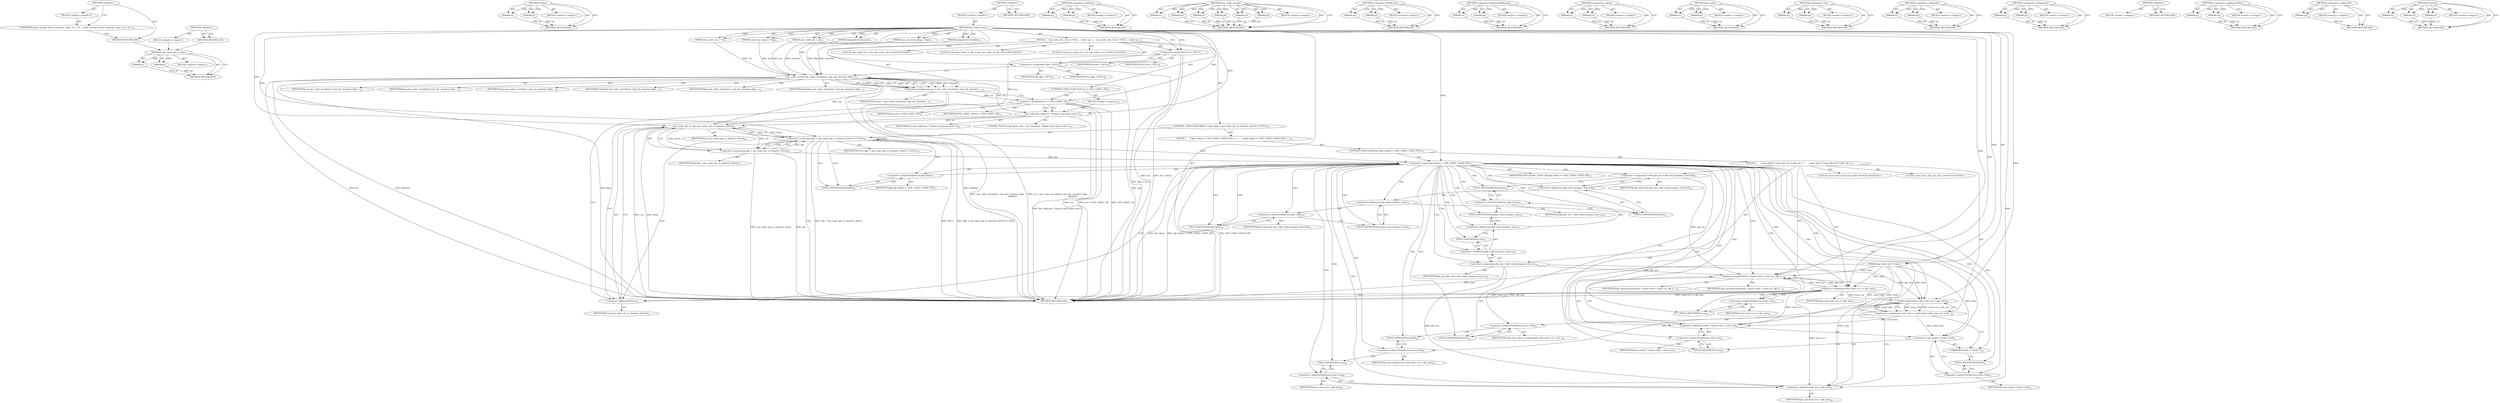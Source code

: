 digraph "&lt;global&gt;" {
vulnerable_173 [label=<(METHOD,vpx_codec_get_cx_data)>];
vulnerable_174 [label=<(PARAM,p1)>];
vulnerable_175 [label=<(PARAM,p2)>];
vulnerable_176 [label=<(BLOCK,&lt;empty&gt;,&lt;empty&gt;)>];
vulnerable_177 [label=<(METHOD_RETURN,ANY)>];
vulnerable_197 [label=<(METHOD,realloc)>];
vulnerable_198 [label=<(PARAM,p1)>];
vulnerable_199 [label=<(PARAM,p2)>];
vulnerable_200 [label=<(BLOCK,&lt;empty&gt;,&lt;empty&gt;)>];
vulnerable_201 [label=<(METHOD_RETURN,ANY)>];
vulnerable_6 [label=<(METHOD,&lt;global&gt;)<SUB>1</SUB>>];
vulnerable_7 [label=<(BLOCK,&lt;empty&gt;,&lt;empty&gt;)<SUB>1</SUB>>];
vulnerable_8 [label=<(METHOD,get_frame_stats)<SUB>1</SUB>>];
vulnerable_9 [label=<(PARAM,vpx_codec_ctx_t *ctx)<SUB>1</SUB>>];
vulnerable_10 [label=<(PARAM,const vpx_image_t *img)<SUB>2</SUB>>];
vulnerable_11 [label=<(PARAM,vpx_codec_pts_t pts)<SUB>3</SUB>>];
vulnerable_12 [label=<(PARAM,unsigned int duration)<SUB>4</SUB>>];
vulnerable_13 [label=<(PARAM,vpx_enc_frame_flags_t flags)<SUB>5</SUB>>];
vulnerable_14 [label=<(PARAM,unsigned int deadline)<SUB>6</SUB>>];
vulnerable_15 [label=<(PARAM,vpx_fixed_buf_t *stats)<SUB>7</SUB>>];
vulnerable_16 [label=<(BLOCK,{
   vpx_codec_iter_t iter = NULL;
   const vpx...,{
   vpx_codec_iter_t iter = NULL;
   const vpx...)<SUB>7</SUB>>];
vulnerable_17 [label="<(LOCAL,vpx_codec_iter_t iter: vpx_codec_iter_t)<SUB>8</SUB>>"];
vulnerable_18 [label=<(&lt;operator&gt;.assignment,iter = NULL)<SUB>8</SUB>>];
vulnerable_19 [label=<(IDENTIFIER,iter,iter = NULL)<SUB>8</SUB>>];
vulnerable_20 [label=<(IDENTIFIER,NULL,iter = NULL)<SUB>8</SUB>>];
vulnerable_21 [label="<(LOCAL,const vpx_codec_cx_pkt_t* pkt: vpx_codec_cx_pkt_t*)<SUB>9</SUB>>"];
vulnerable_22 [label=<(&lt;operator&gt;.assignment,*pkt = NULL)<SUB>9</SUB>>];
vulnerable_23 [label=<(IDENTIFIER,pkt,*pkt = NULL)<SUB>9</SUB>>];
vulnerable_24 [label=<(IDENTIFIER,NULL,*pkt = NULL)<SUB>9</SUB>>];
vulnerable_25 [label="<(LOCAL,const vpx_codec_err_t res: vpx_codec_err_t)<SUB>10</SUB>>"];
vulnerable_26 [label=<(&lt;operator&gt;.assignment,res = vpx_codec_encode(ctx, img, pts, duration,...)<SUB>10</SUB>>];
vulnerable_27 [label=<(IDENTIFIER,res,res = vpx_codec_encode(ctx, img, pts, duration,...)<SUB>10</SUB>>];
vulnerable_28 [label=<(vpx_codec_encode,vpx_codec_encode(ctx, img, pts, duration, flags...)<SUB>10</SUB>>];
vulnerable_29 [label=<(IDENTIFIER,ctx,vpx_codec_encode(ctx, img, pts, duration, flags...)<SUB>10</SUB>>];
vulnerable_30 [label=<(IDENTIFIER,img,vpx_codec_encode(ctx, img, pts, duration, flags...)<SUB>10</SUB>>];
vulnerable_31 [label=<(IDENTIFIER,pts,vpx_codec_encode(ctx, img, pts, duration, flags...)<SUB>10</SUB>>];
vulnerable_32 [label=<(IDENTIFIER,duration,vpx_codec_encode(ctx, img, pts, duration, flags...)<SUB>10</SUB>>];
vulnerable_33 [label=<(IDENTIFIER,flags,vpx_codec_encode(ctx, img, pts, duration, flags...)<SUB>10</SUB>>];
vulnerable_34 [label=<(IDENTIFIER,deadline,vpx_codec_encode(ctx, img, pts, duration, flags...)<SUB>11</SUB>>];
vulnerable_35 [label=<(CONTROL_STRUCTURE,IF,if (res != VPX_CODEC_OK))<SUB>12</SUB>>];
vulnerable_36 [label=<(&lt;operator&gt;.notEquals,res != VPX_CODEC_OK)<SUB>12</SUB>>];
vulnerable_37 [label=<(IDENTIFIER,res,res != VPX_CODEC_OK)<SUB>12</SUB>>];
vulnerable_38 [label=<(IDENTIFIER,VPX_CODEC_OK,res != VPX_CODEC_OK)<SUB>12</SUB>>];
vulnerable_39 [label=<(BLOCK,&lt;empty&gt;,&lt;empty&gt;)<SUB>14</SUB>>];
vulnerable_40 [label=<(die_codec,die_codec(ctx, &quot;Failed to get frame stats.&quot;))<SUB>14</SUB>>];
vulnerable_41 [label=<(IDENTIFIER,ctx,die_codec(ctx, &quot;Failed to get frame stats.&quot;))<SUB>14</SUB>>];
vulnerable_42 [label=<(LITERAL,&quot;Failed to get frame stats.&quot;,die_codec(ctx, &quot;Failed to get frame stats.&quot;))<SUB>14</SUB>>];
vulnerable_43 [label=<(CONTROL_STRUCTURE,WHILE,while ((pkt = vpx_codec_get_cx_data(ctx, &amp;iter)) != NULL))<SUB>16</SUB>>];
vulnerable_44 [label=<(&lt;operator&gt;.notEquals,(pkt = vpx_codec_get_cx_data(ctx, &amp;iter)) != NULL)<SUB>16</SUB>>];
vulnerable_45 [label=<(&lt;operator&gt;.assignment,pkt = vpx_codec_get_cx_data(ctx, &amp;iter))<SUB>16</SUB>>];
vulnerable_46 [label=<(IDENTIFIER,pkt,pkt = vpx_codec_get_cx_data(ctx, &amp;iter))<SUB>16</SUB>>];
vulnerable_47 [label=<(vpx_codec_get_cx_data,vpx_codec_get_cx_data(ctx, &amp;iter))<SUB>16</SUB>>];
vulnerable_48 [label=<(IDENTIFIER,ctx,vpx_codec_get_cx_data(ctx, &amp;iter))<SUB>16</SUB>>];
vulnerable_49 [label=<(&lt;operator&gt;.addressOf,&amp;iter)<SUB>16</SUB>>];
vulnerable_50 [label=<(IDENTIFIER,iter,vpx_codec_get_cx_data(ctx, &amp;iter))<SUB>16</SUB>>];
vulnerable_51 [label=<(IDENTIFIER,NULL,(pkt = vpx_codec_get_cx_data(ctx, &amp;iter)) != NULL)<SUB>16</SUB>>];
vulnerable_52 [label=<(BLOCK,{
     if (pkt-&gt;kind == VPX_CODEC_STATS_PKT) {
...,{
     if (pkt-&gt;kind == VPX_CODEC_STATS_PKT) {
...)<SUB>16</SUB>>];
vulnerable_53 [label=<(CONTROL_STRUCTURE,IF,if (pkt-&gt;kind == VPX_CODEC_STATS_PKT))<SUB>17</SUB>>];
vulnerable_54 [label=<(&lt;operator&gt;.equals,pkt-&gt;kind == VPX_CODEC_STATS_PKT)<SUB>17</SUB>>];
vulnerable_55 [label=<(&lt;operator&gt;.indirectFieldAccess,pkt-&gt;kind)<SUB>17</SUB>>];
vulnerable_56 [label=<(IDENTIFIER,pkt,pkt-&gt;kind == VPX_CODEC_STATS_PKT)<SUB>17</SUB>>];
vulnerable_57 [label=<(FIELD_IDENTIFIER,kind,kind)<SUB>17</SUB>>];
vulnerable_58 [label=<(IDENTIFIER,VPX_CODEC_STATS_PKT,pkt-&gt;kind == VPX_CODEC_STATS_PKT)<SUB>17</SUB>>];
vulnerable_59 [label=<(BLOCK,{
       const uint8_t *const pkt_buf = pkt-&gt;da...,{
       const uint8_t *const pkt_buf = pkt-&gt;da...)<SUB>17</SUB>>];
vulnerable_60 [label="<(LOCAL,const uint8_t* pkt_buf: uint8_t*)<SUB>18</SUB>>"];
vulnerable_61 [label=<(&lt;operator&gt;.assignment,*const pkt_buf = pkt-&gt;data.twopass_stats.buf)<SUB>18</SUB>>];
vulnerable_62 [label=<(IDENTIFIER,pkt_buf,*const pkt_buf = pkt-&gt;data.twopass_stats.buf)<SUB>18</SUB>>];
vulnerable_63 [label=<(&lt;operator&gt;.fieldAccess,pkt-&gt;data.twopass_stats.buf)<SUB>18</SUB>>];
vulnerable_64 [label=<(&lt;operator&gt;.fieldAccess,pkt-&gt;data.twopass_stats)<SUB>18</SUB>>];
vulnerable_65 [label=<(&lt;operator&gt;.indirectFieldAccess,pkt-&gt;data)<SUB>18</SUB>>];
vulnerable_66 [label=<(IDENTIFIER,pkt,*const pkt_buf = pkt-&gt;data.twopass_stats.buf)<SUB>18</SUB>>];
vulnerable_67 [label=<(FIELD_IDENTIFIER,data,data)<SUB>18</SUB>>];
vulnerable_68 [label=<(FIELD_IDENTIFIER,twopass_stats,twopass_stats)<SUB>18</SUB>>];
vulnerable_69 [label=<(FIELD_IDENTIFIER,buf,buf)<SUB>18</SUB>>];
vulnerable_70 [label="<(LOCAL,const size_t pkt_size: size_t)<SUB>19</SUB>>"];
vulnerable_71 [label=<(&lt;operator&gt;.assignment,pkt_size = pkt-&gt;data.twopass_stats.sz)<SUB>19</SUB>>];
vulnerable_72 [label=<(IDENTIFIER,pkt_size,pkt_size = pkt-&gt;data.twopass_stats.sz)<SUB>19</SUB>>];
vulnerable_73 [label=<(&lt;operator&gt;.fieldAccess,pkt-&gt;data.twopass_stats.sz)<SUB>19</SUB>>];
vulnerable_74 [label=<(&lt;operator&gt;.fieldAccess,pkt-&gt;data.twopass_stats)<SUB>19</SUB>>];
vulnerable_75 [label=<(&lt;operator&gt;.indirectFieldAccess,pkt-&gt;data)<SUB>19</SUB>>];
vulnerable_76 [label=<(IDENTIFIER,pkt,pkt_size = pkt-&gt;data.twopass_stats.sz)<SUB>19</SUB>>];
vulnerable_77 [label=<(FIELD_IDENTIFIER,data,data)<SUB>19</SUB>>];
vulnerable_78 [label=<(FIELD_IDENTIFIER,twopass_stats,twopass_stats)<SUB>19</SUB>>];
vulnerable_79 [label=<(FIELD_IDENTIFIER,sz,sz)<SUB>19</SUB>>];
vulnerable_80 [label=<(&lt;operator&gt;.assignment,stats-&gt;buf = realloc(stats-&gt;buf, stats-&gt;sz + pk...)<SUB>20</SUB>>];
vulnerable_81 [label=<(&lt;operator&gt;.indirectFieldAccess,stats-&gt;buf)<SUB>20</SUB>>];
vulnerable_82 [label=<(IDENTIFIER,stats,stats-&gt;buf = realloc(stats-&gt;buf, stats-&gt;sz + pk...)<SUB>20</SUB>>];
vulnerable_83 [label=<(FIELD_IDENTIFIER,buf,buf)<SUB>20</SUB>>];
vulnerable_84 [label=<(realloc,realloc(stats-&gt;buf, stats-&gt;sz + pkt_size))<SUB>20</SUB>>];
vulnerable_85 [label=<(&lt;operator&gt;.indirectFieldAccess,stats-&gt;buf)<SUB>20</SUB>>];
vulnerable_86 [label=<(IDENTIFIER,stats,realloc(stats-&gt;buf, stats-&gt;sz + pkt_size))<SUB>20</SUB>>];
vulnerable_87 [label=<(FIELD_IDENTIFIER,buf,buf)<SUB>20</SUB>>];
vulnerable_88 [label=<(&lt;operator&gt;.addition,stats-&gt;sz + pkt_size)<SUB>20</SUB>>];
vulnerable_89 [label=<(&lt;operator&gt;.indirectFieldAccess,stats-&gt;sz)<SUB>20</SUB>>];
vulnerable_90 [label=<(IDENTIFIER,stats,stats-&gt;sz + pkt_size)<SUB>20</SUB>>];
vulnerable_91 [label=<(FIELD_IDENTIFIER,sz,sz)<SUB>20</SUB>>];
vulnerable_92 [label=<(IDENTIFIER,pkt_size,stats-&gt;sz + pkt_size)<SUB>20</SUB>>];
vulnerable_93 [label=<(memcpy,memcpy((uint8_t *)stats-&gt;buf + stats-&gt;sz, pkt_b...)<SUB>21</SUB>>];
vulnerable_94 [label=<(&lt;operator&gt;.addition,(uint8_t *)stats-&gt;buf + stats-&gt;sz)<SUB>21</SUB>>];
vulnerable_95 [label=<(&lt;operator&gt;.cast,(uint8_t *)stats-&gt;buf)<SUB>21</SUB>>];
vulnerable_96 [label=<(UNKNOWN,uint8_t *,uint8_t *)<SUB>21</SUB>>];
vulnerable_97 [label=<(&lt;operator&gt;.indirectFieldAccess,stats-&gt;buf)<SUB>21</SUB>>];
vulnerable_98 [label=<(IDENTIFIER,stats,(uint8_t *)stats-&gt;buf)<SUB>21</SUB>>];
vulnerable_99 [label=<(FIELD_IDENTIFIER,buf,buf)<SUB>21</SUB>>];
vulnerable_100 [label=<(&lt;operator&gt;.indirectFieldAccess,stats-&gt;sz)<SUB>21</SUB>>];
vulnerable_101 [label=<(IDENTIFIER,stats,(uint8_t *)stats-&gt;buf + stats-&gt;sz)<SUB>21</SUB>>];
vulnerable_102 [label=<(FIELD_IDENTIFIER,sz,sz)<SUB>21</SUB>>];
vulnerable_103 [label=<(IDENTIFIER,pkt_buf,memcpy((uint8_t *)stats-&gt;buf + stats-&gt;sz, pkt_b...)<SUB>21</SUB>>];
vulnerable_104 [label=<(IDENTIFIER,pkt_size,memcpy((uint8_t *)stats-&gt;buf + stats-&gt;sz, pkt_b...)<SUB>21</SUB>>];
vulnerable_105 [label=<(&lt;operator&gt;.assignmentPlus,stats-&gt;sz += pkt_size)<SUB>23</SUB>>];
vulnerable_106 [label=<(&lt;operator&gt;.indirectFieldAccess,stats-&gt;sz)<SUB>23</SUB>>];
vulnerable_107 [label=<(IDENTIFIER,stats,stats-&gt;sz += pkt_size)<SUB>23</SUB>>];
vulnerable_108 [label=<(FIELD_IDENTIFIER,sz,sz)<SUB>23</SUB>>];
vulnerable_109 [label=<(IDENTIFIER,pkt_size,stats-&gt;sz += pkt_size)<SUB>23</SUB>>];
vulnerable_110 [label=<(METHOD_RETURN,void)<SUB>1</SUB>>];
vulnerable_112 [label=<(METHOD_RETURN,ANY)<SUB>1</SUB>>];
vulnerable_202 [label=<(METHOD,&lt;operator&gt;.addition)>];
vulnerable_203 [label=<(PARAM,p1)>];
vulnerable_204 [label=<(PARAM,p2)>];
vulnerable_205 [label=<(BLOCK,&lt;empty&gt;,&lt;empty&gt;)>];
vulnerable_206 [label=<(METHOD_RETURN,ANY)>];
vulnerable_154 [label=<(METHOD,vpx_codec_encode)>];
vulnerable_155 [label=<(PARAM,p1)>];
vulnerable_156 [label=<(PARAM,p2)>];
vulnerable_157 [label=<(PARAM,p3)>];
vulnerable_158 [label=<(PARAM,p4)>];
vulnerable_159 [label=<(PARAM,p5)>];
vulnerable_160 [label=<(PARAM,p6)>];
vulnerable_161 [label=<(BLOCK,&lt;empty&gt;,&lt;empty&gt;)>];
vulnerable_162 [label=<(METHOD_RETURN,ANY)>];
vulnerable_192 [label=<(METHOD,&lt;operator&gt;.fieldAccess)>];
vulnerable_193 [label=<(PARAM,p1)>];
vulnerable_194 [label=<(PARAM,p2)>];
vulnerable_195 [label=<(BLOCK,&lt;empty&gt;,&lt;empty&gt;)>];
vulnerable_196 [label=<(METHOD_RETURN,ANY)>];
vulnerable_187 [label=<(METHOD,&lt;operator&gt;.indirectFieldAccess)>];
vulnerable_188 [label=<(PARAM,p1)>];
vulnerable_189 [label=<(PARAM,p2)>];
vulnerable_190 [label=<(BLOCK,&lt;empty&gt;,&lt;empty&gt;)>];
vulnerable_191 [label=<(METHOD_RETURN,ANY)>];
vulnerable_182 [label=<(METHOD,&lt;operator&gt;.equals)>];
vulnerable_183 [label=<(PARAM,p1)>];
vulnerable_184 [label=<(PARAM,p2)>];
vulnerable_185 [label=<(BLOCK,&lt;empty&gt;,&lt;empty&gt;)>];
vulnerable_186 [label=<(METHOD_RETURN,ANY)>];
vulnerable_168 [label=<(METHOD,die_codec)>];
vulnerable_169 [label=<(PARAM,p1)>];
vulnerable_170 [label=<(PARAM,p2)>];
vulnerable_171 [label=<(BLOCK,&lt;empty&gt;,&lt;empty&gt;)>];
vulnerable_172 [label=<(METHOD_RETURN,ANY)>];
vulnerable_213 [label=<(METHOD,&lt;operator&gt;.cast)>];
vulnerable_214 [label=<(PARAM,p1)>];
vulnerable_215 [label=<(PARAM,p2)>];
vulnerable_216 [label=<(BLOCK,&lt;empty&gt;,&lt;empty&gt;)>];
vulnerable_217 [label=<(METHOD_RETURN,ANY)>];
vulnerable_163 [label=<(METHOD,&lt;operator&gt;.notEquals)>];
vulnerable_164 [label=<(PARAM,p1)>];
vulnerable_165 [label=<(PARAM,p2)>];
vulnerable_166 [label=<(BLOCK,&lt;empty&gt;,&lt;empty&gt;)>];
vulnerable_167 [label=<(METHOD_RETURN,ANY)>];
vulnerable_149 [label=<(METHOD,&lt;operator&gt;.assignment)>];
vulnerable_150 [label=<(PARAM,p1)>];
vulnerable_151 [label=<(PARAM,p2)>];
vulnerable_152 [label=<(BLOCK,&lt;empty&gt;,&lt;empty&gt;)>];
vulnerable_153 [label=<(METHOD_RETURN,ANY)>];
vulnerable_143 [label=<(METHOD,&lt;global&gt;)<SUB>1</SUB>>];
vulnerable_144 [label=<(BLOCK,&lt;empty&gt;,&lt;empty&gt;)>];
vulnerable_145 [label=<(METHOD_RETURN,ANY)>];
vulnerable_218 [label=<(METHOD,&lt;operator&gt;.assignmentPlus)>];
vulnerable_219 [label=<(PARAM,p1)>];
vulnerable_220 [label=<(PARAM,p2)>];
vulnerable_221 [label=<(BLOCK,&lt;empty&gt;,&lt;empty&gt;)>];
vulnerable_222 [label=<(METHOD_RETURN,ANY)>];
vulnerable_178 [label=<(METHOD,&lt;operator&gt;.addressOf)>];
vulnerable_179 [label=<(PARAM,p1)>];
vulnerable_180 [label=<(BLOCK,&lt;empty&gt;,&lt;empty&gt;)>];
vulnerable_181 [label=<(METHOD_RETURN,ANY)>];
vulnerable_207 [label=<(METHOD,memcpy)>];
vulnerable_208 [label=<(PARAM,p1)>];
vulnerable_209 [label=<(PARAM,p2)>];
vulnerable_210 [label=<(PARAM,p3)>];
vulnerable_211 [label=<(BLOCK,&lt;empty&gt;,&lt;empty&gt;)>];
vulnerable_212 [label=<(METHOD_RETURN,ANY)>];
fixed_6 [label=<(METHOD,&lt;global&gt;)<SUB>1</SUB>>];
fixed_7 [label=<(BLOCK,&lt;empty&gt;,&lt;empty&gt;)<SUB>1</SUB>>];
fixed_8 [label=<(UNKNOWN,static void get_frame_stats(vpx_codec_ctx_t *ct...,static void get_frame_stats(vpx_codec_ctx_t *ct...)<SUB>1</SUB>>];
fixed_9 [label=<(METHOD_RETURN,ANY)<SUB>1</SUB>>];
fixed_14 [label=<(METHOD,&lt;global&gt;)<SUB>1</SUB>>];
fixed_15 [label=<(BLOCK,&lt;empty&gt;,&lt;empty&gt;)>];
fixed_16 [label=<(METHOD_RETURN,ANY)>];
vulnerable_173 -> vulnerable_174  [key=0, label="AST: "];
vulnerable_173 -> vulnerable_174  [key=1, label="DDG: "];
vulnerable_173 -> vulnerable_176  [key=0, label="AST: "];
vulnerable_173 -> vulnerable_175  [key=0, label="AST: "];
vulnerable_173 -> vulnerable_175  [key=1, label="DDG: "];
vulnerable_173 -> vulnerable_177  [key=0, label="AST: "];
vulnerable_173 -> vulnerable_177  [key=1, label="CFG: "];
vulnerable_174 -> vulnerable_177  [key=0, label="DDG: p1"];
vulnerable_175 -> vulnerable_177  [key=0, label="DDG: p2"];
vulnerable_197 -> vulnerable_198  [key=0, label="AST: "];
vulnerable_197 -> vulnerable_198  [key=1, label="DDG: "];
vulnerable_197 -> vulnerable_200  [key=0, label="AST: "];
vulnerable_197 -> vulnerable_199  [key=0, label="AST: "];
vulnerable_197 -> vulnerable_199  [key=1, label="DDG: "];
vulnerable_197 -> vulnerable_201  [key=0, label="AST: "];
vulnerable_197 -> vulnerable_201  [key=1, label="CFG: "];
vulnerable_198 -> vulnerable_201  [key=0, label="DDG: p1"];
vulnerable_199 -> vulnerable_201  [key=0, label="DDG: p2"];
vulnerable_6 -> vulnerable_7  [key=0, label="AST: "];
vulnerable_6 -> vulnerable_112  [key=0, label="AST: "];
vulnerable_6 -> vulnerable_112  [key=1, label="CFG: "];
vulnerable_7 -> vulnerable_8  [key=0, label="AST: "];
vulnerable_8 -> vulnerable_9  [key=0, label="AST: "];
vulnerable_8 -> vulnerable_9  [key=1, label="DDG: "];
vulnerable_8 -> vulnerable_10  [key=0, label="AST: "];
vulnerable_8 -> vulnerable_10  [key=1, label="DDG: "];
vulnerable_8 -> vulnerable_11  [key=0, label="AST: "];
vulnerable_8 -> vulnerable_11  [key=1, label="DDG: "];
vulnerable_8 -> vulnerable_12  [key=0, label="AST: "];
vulnerable_8 -> vulnerable_12  [key=1, label="DDG: "];
vulnerable_8 -> vulnerable_13  [key=0, label="AST: "];
vulnerable_8 -> vulnerable_13  [key=1, label="DDG: "];
vulnerable_8 -> vulnerable_14  [key=0, label="AST: "];
vulnerable_8 -> vulnerable_14  [key=1, label="DDG: "];
vulnerable_8 -> vulnerable_15  [key=0, label="AST: "];
vulnerable_8 -> vulnerable_15  [key=1, label="DDG: "];
vulnerable_8 -> vulnerable_16  [key=0, label="AST: "];
vulnerable_8 -> vulnerable_110  [key=0, label="AST: "];
vulnerable_8 -> vulnerable_18  [key=0, label="CFG: "];
vulnerable_8 -> vulnerable_18  [key=1, label="DDG: "];
vulnerable_8 -> vulnerable_22  [key=0, label="DDG: "];
vulnerable_8 -> vulnerable_28  [key=0, label="DDG: "];
vulnerable_8 -> vulnerable_36  [key=0, label="DDG: "];
vulnerable_8 -> vulnerable_44  [key=0, label="DDG: "];
vulnerable_8 -> vulnerable_40  [key=0, label="DDG: "];
vulnerable_8 -> vulnerable_47  [key=0, label="DDG: "];
vulnerable_8 -> vulnerable_54  [key=0, label="DDG: "];
vulnerable_8 -> vulnerable_105  [key=0, label="DDG: "];
vulnerable_8 -> vulnerable_93  [key=0, label="DDG: "];
vulnerable_8 -> vulnerable_84  [key=0, label="DDG: "];
vulnerable_8 -> vulnerable_88  [key=0, label="DDG: "];
vulnerable_9 -> vulnerable_28  [key=0, label="DDG: ctx"];
vulnerable_10 -> vulnerable_28  [key=0, label="DDG: img"];
vulnerable_11 -> vulnerable_28  [key=0, label="DDG: pts"];
vulnerable_12 -> vulnerable_28  [key=0, label="DDG: duration"];
vulnerable_13 -> vulnerable_28  [key=0, label="DDG: flags"];
vulnerable_14 -> vulnerable_28  [key=0, label="DDG: deadline"];
vulnerable_15 -> vulnerable_110  [key=0, label="DDG: stats"];
vulnerable_15 -> vulnerable_93  [key=0, label="DDG: stats"];
vulnerable_15 -> vulnerable_105  [key=0, label="DDG: stats"];
vulnerable_15 -> vulnerable_84  [key=0, label="DDG: stats"];
vulnerable_15 -> vulnerable_94  [key=0, label="DDG: stats"];
vulnerable_15 -> vulnerable_88  [key=0, label="DDG: stats"];
vulnerable_15 -> vulnerable_95  [key=0, label="DDG: stats"];
vulnerable_16 -> vulnerable_17  [key=0, label="AST: "];
vulnerable_16 -> vulnerable_18  [key=0, label="AST: "];
vulnerable_16 -> vulnerable_21  [key=0, label="AST: "];
vulnerable_16 -> vulnerable_22  [key=0, label="AST: "];
vulnerable_16 -> vulnerable_25  [key=0, label="AST: "];
vulnerable_16 -> vulnerable_26  [key=0, label="AST: "];
vulnerable_16 -> vulnerable_35  [key=0, label="AST: "];
vulnerable_16 -> vulnerable_43  [key=0, label="AST: "];
vulnerable_18 -> vulnerable_19  [key=0, label="AST: "];
vulnerable_18 -> vulnerable_20  [key=0, label="AST: "];
vulnerable_18 -> vulnerable_22  [key=0, label="CFG: "];
vulnerable_18 -> vulnerable_110  [key=0, label="DDG: iter"];
vulnerable_18 -> vulnerable_110  [key=1, label="DDG: iter = NULL"];
vulnerable_18 -> vulnerable_47  [key=0, label="DDG: iter"];
vulnerable_22 -> vulnerable_23  [key=0, label="AST: "];
vulnerable_22 -> vulnerable_24  [key=0, label="AST: "];
vulnerable_22 -> vulnerable_28  [key=0, label="CFG: "];
vulnerable_22 -> vulnerable_110  [key=0, label="DDG: *pkt = NULL"];
vulnerable_26 -> vulnerable_27  [key=0, label="AST: "];
vulnerable_26 -> vulnerable_28  [key=0, label="AST: "];
vulnerable_26 -> vulnerable_36  [key=0, label="CFG: "];
vulnerable_26 -> vulnerable_36  [key=1, label="DDG: res"];
vulnerable_26 -> vulnerable_110  [key=0, label="DDG: vpx_codec_encode(ctx, img, pts, duration, flags,
                                               deadline)"];
vulnerable_26 -> vulnerable_110  [key=1, label="DDG: res = vpx_codec_encode(ctx, img, pts, duration, flags,
                                               deadline)"];
vulnerable_28 -> vulnerable_29  [key=0, label="AST: "];
vulnerable_28 -> vulnerable_30  [key=0, label="AST: "];
vulnerable_28 -> vulnerable_31  [key=0, label="AST: "];
vulnerable_28 -> vulnerable_32  [key=0, label="AST: "];
vulnerable_28 -> vulnerable_33  [key=0, label="AST: "];
vulnerable_28 -> vulnerable_34  [key=0, label="AST: "];
vulnerable_28 -> vulnerable_26  [key=0, label="CFG: "];
vulnerable_28 -> vulnerable_26  [key=1, label="DDG: flags"];
vulnerable_28 -> vulnerable_26  [key=2, label="DDG: duration"];
vulnerable_28 -> vulnerable_26  [key=3, label="DDG: deadline"];
vulnerable_28 -> vulnerable_26  [key=4, label="DDG: pts"];
vulnerable_28 -> vulnerable_26  [key=5, label="DDG: ctx"];
vulnerable_28 -> vulnerable_26  [key=6, label="DDG: img"];
vulnerable_28 -> vulnerable_110  [key=0, label="DDG: img"];
vulnerable_28 -> vulnerable_110  [key=1, label="DDG: pts"];
vulnerable_28 -> vulnerable_110  [key=2, label="DDG: duration"];
vulnerable_28 -> vulnerable_110  [key=3, label="DDG: flags"];
vulnerable_28 -> vulnerable_110  [key=4, label="DDG: deadline"];
vulnerable_28 -> vulnerable_40  [key=0, label="DDG: ctx"];
vulnerable_28 -> vulnerable_47  [key=0, label="DDG: ctx"];
vulnerable_35 -> vulnerable_36  [key=0, label="AST: "];
vulnerable_35 -> vulnerable_39  [key=0, label="AST: "];
vulnerable_36 -> vulnerable_37  [key=0, label="AST: "];
vulnerable_36 -> vulnerable_38  [key=0, label="AST: "];
vulnerable_36 -> vulnerable_40  [key=0, label="CFG: "];
vulnerable_36 -> vulnerable_40  [key=1, label="CDG: "];
vulnerable_36 -> vulnerable_49  [key=0, label="CFG: "];
vulnerable_36 -> vulnerable_110  [key=0, label="DDG: res"];
vulnerable_36 -> vulnerable_110  [key=1, label="DDG: res != VPX_CODEC_OK"];
vulnerable_36 -> vulnerable_110  [key=2, label="DDG: VPX_CODEC_OK"];
vulnerable_39 -> vulnerable_40  [key=0, label="AST: "];
vulnerable_40 -> vulnerable_41  [key=0, label="AST: "];
vulnerable_40 -> vulnerable_42  [key=0, label="AST: "];
vulnerable_40 -> vulnerable_49  [key=0, label="CFG: "];
vulnerable_40 -> vulnerable_110  [key=0, label="DDG: die_codec(ctx, &quot;Failed to get frame stats.&quot;)"];
vulnerable_40 -> vulnerable_47  [key=0, label="DDG: ctx"];
vulnerable_43 -> vulnerable_44  [key=0, label="AST: "];
vulnerable_43 -> vulnerable_52  [key=0, label="AST: "];
vulnerable_44 -> vulnerable_45  [key=0, label="AST: "];
vulnerable_44 -> vulnerable_45  [key=1, label="CDG: "];
vulnerable_44 -> vulnerable_51  [key=0, label="AST: "];
vulnerable_44 -> vulnerable_110  [key=0, label="CFG: "];
vulnerable_44 -> vulnerable_110  [key=1, label="DDG: pkt = vpx_codec_get_cx_data(ctx, &amp;iter)"];
vulnerable_44 -> vulnerable_110  [key=2, label="DDG: NULL"];
vulnerable_44 -> vulnerable_110  [key=3, label="DDG: (pkt = vpx_codec_get_cx_data(ctx, &amp;iter)) != NULL"];
vulnerable_44 -> vulnerable_57  [key=0, label="CFG: "];
vulnerable_44 -> vulnerable_57  [key=1, label="CDG: "];
vulnerable_44 -> vulnerable_47  [key=0, label="CDG: "];
vulnerable_44 -> vulnerable_49  [key=0, label="CDG: "];
vulnerable_44 -> vulnerable_44  [key=0, label="CDG: "];
vulnerable_44 -> vulnerable_54  [key=0, label="CDG: "];
vulnerable_44 -> vulnerable_55  [key=0, label="CDG: "];
vulnerable_45 -> vulnerable_46  [key=0, label="AST: "];
vulnerable_45 -> vulnerable_47  [key=0, label="AST: "];
vulnerable_45 -> vulnerable_44  [key=0, label="CFG: "];
vulnerable_45 -> vulnerable_44  [key=1, label="DDG: pkt"];
vulnerable_45 -> vulnerable_110  [key=0, label="DDG: pkt"];
vulnerable_45 -> vulnerable_110  [key=1, label="DDG: vpx_codec_get_cx_data(ctx, &amp;iter)"];
vulnerable_45 -> vulnerable_54  [key=0, label="DDG: pkt"];
vulnerable_47 -> vulnerable_48  [key=0, label="AST: "];
vulnerable_47 -> vulnerable_49  [key=0, label="AST: "];
vulnerable_47 -> vulnerable_45  [key=0, label="CFG: "];
vulnerable_47 -> vulnerable_45  [key=1, label="DDG: ctx"];
vulnerable_47 -> vulnerable_45  [key=2, label="DDG: &amp;iter"];
vulnerable_47 -> vulnerable_110  [key=0, label="DDG: ctx"];
vulnerable_47 -> vulnerable_110  [key=1, label="DDG: &amp;iter"];
vulnerable_47 -> vulnerable_44  [key=0, label="DDG: ctx"];
vulnerable_47 -> vulnerable_44  [key=1, label="DDG: &amp;iter"];
vulnerable_49 -> vulnerable_50  [key=0, label="AST: "];
vulnerable_49 -> vulnerable_47  [key=0, label="CFG: "];
vulnerable_52 -> vulnerable_53  [key=0, label="AST: "];
vulnerable_53 -> vulnerable_54  [key=0, label="AST: "];
vulnerable_53 -> vulnerable_59  [key=0, label="AST: "];
vulnerable_54 -> vulnerable_55  [key=0, label="AST: "];
vulnerable_54 -> vulnerable_58  [key=0, label="AST: "];
vulnerable_54 -> vulnerable_49  [key=0, label="CFG: "];
vulnerable_54 -> vulnerable_67  [key=0, label="CFG: "];
vulnerable_54 -> vulnerable_67  [key=1, label="CDG: "];
vulnerable_54 -> vulnerable_110  [key=0, label="DDG: pkt-&gt;kind"];
vulnerable_54 -> vulnerable_110  [key=1, label="DDG: pkt-&gt;kind == VPX_CODEC_STATS_PKT"];
vulnerable_54 -> vulnerable_110  [key=2, label="DDG: VPX_CODEC_STATS_PKT"];
vulnerable_54 -> vulnerable_94  [key=0, label="CDG: "];
vulnerable_54 -> vulnerable_68  [key=0, label="CDG: "];
vulnerable_54 -> vulnerable_73  [key=0, label="CDG: "];
vulnerable_54 -> vulnerable_96  [key=0, label="CDG: "];
vulnerable_54 -> vulnerable_77  [key=0, label="CDG: "];
vulnerable_54 -> vulnerable_64  [key=0, label="CDG: "];
vulnerable_54 -> vulnerable_89  [key=0, label="CDG: "];
vulnerable_54 -> vulnerable_75  [key=0, label="CDG: "];
vulnerable_54 -> vulnerable_99  [key=0, label="CDG: "];
vulnerable_54 -> vulnerable_81  [key=0, label="CDG: "];
vulnerable_54 -> vulnerable_84  [key=0, label="CDG: "];
vulnerable_54 -> vulnerable_102  [key=0, label="CDG: "];
vulnerable_54 -> vulnerable_85  [key=0, label="CDG: "];
vulnerable_54 -> vulnerable_69  [key=0, label="CDG: "];
vulnerable_54 -> vulnerable_74  [key=0, label="CDG: "];
vulnerable_54 -> vulnerable_95  [key=0, label="CDG: "];
vulnerable_54 -> vulnerable_106  [key=0, label="CDG: "];
vulnerable_54 -> vulnerable_65  [key=0, label="CDG: "];
vulnerable_54 -> vulnerable_87  [key=0, label="CDG: "];
vulnerable_54 -> vulnerable_97  [key=0, label="CDG: "];
vulnerable_54 -> vulnerable_91  [key=0, label="CDG: "];
vulnerable_54 -> vulnerable_93  [key=0, label="CDG: "];
vulnerable_54 -> vulnerable_79  [key=0, label="CDG: "];
vulnerable_54 -> vulnerable_80  [key=0, label="CDG: "];
vulnerable_54 -> vulnerable_61  [key=0, label="CDG: "];
vulnerable_54 -> vulnerable_83  [key=0, label="CDG: "];
vulnerable_54 -> vulnerable_71  [key=0, label="CDG: "];
vulnerable_54 -> vulnerable_105  [key=0, label="CDG: "];
vulnerable_54 -> vulnerable_100  [key=0, label="CDG: "];
vulnerable_54 -> vulnerable_88  [key=0, label="CDG: "];
vulnerable_54 -> vulnerable_63  [key=0, label="CDG: "];
vulnerable_54 -> vulnerable_108  [key=0, label="CDG: "];
vulnerable_54 -> vulnerable_78  [key=0, label="CDG: "];
vulnerable_55 -> vulnerable_56  [key=0, label="AST: "];
vulnerable_55 -> vulnerable_57  [key=0, label="AST: "];
vulnerable_55 -> vulnerable_54  [key=0, label="CFG: "];
vulnerable_57 -> vulnerable_55  [key=0, label="CFG: "];
vulnerable_59 -> vulnerable_60  [key=0, label="AST: "];
vulnerable_59 -> vulnerable_61  [key=0, label="AST: "];
vulnerable_59 -> vulnerable_70  [key=0, label="AST: "];
vulnerable_59 -> vulnerable_71  [key=0, label="AST: "];
vulnerable_59 -> vulnerable_80  [key=0, label="AST: "];
vulnerable_59 -> vulnerable_93  [key=0, label="AST: "];
vulnerable_59 -> vulnerable_105  [key=0, label="AST: "];
vulnerable_61 -> vulnerable_62  [key=0, label="AST: "];
vulnerable_61 -> vulnerable_63  [key=0, label="AST: "];
vulnerable_61 -> vulnerable_77  [key=0, label="CFG: "];
vulnerable_61 -> vulnerable_93  [key=0, label="DDG: pkt_buf"];
vulnerable_63 -> vulnerable_64  [key=0, label="AST: "];
vulnerable_63 -> vulnerable_69  [key=0, label="AST: "];
vulnerable_63 -> vulnerable_61  [key=0, label="CFG: "];
vulnerable_64 -> vulnerable_65  [key=0, label="AST: "];
vulnerable_64 -> vulnerable_68  [key=0, label="AST: "];
vulnerable_64 -> vulnerable_69  [key=0, label="CFG: "];
vulnerable_65 -> vulnerable_66  [key=0, label="AST: "];
vulnerable_65 -> vulnerable_67  [key=0, label="AST: "];
vulnerable_65 -> vulnerable_68  [key=0, label="CFG: "];
vulnerable_67 -> vulnerable_65  [key=0, label="CFG: "];
vulnerable_68 -> vulnerable_64  [key=0, label="CFG: "];
vulnerable_69 -> vulnerable_63  [key=0, label="CFG: "];
vulnerable_71 -> vulnerable_72  [key=0, label="AST: "];
vulnerable_71 -> vulnerable_73  [key=0, label="AST: "];
vulnerable_71 -> vulnerable_83  [key=0, label="CFG: "];
vulnerable_71 -> vulnerable_93  [key=0, label="DDG: pkt_size"];
vulnerable_71 -> vulnerable_84  [key=0, label="DDG: pkt_size"];
vulnerable_71 -> vulnerable_88  [key=0, label="DDG: pkt_size"];
vulnerable_73 -> vulnerable_74  [key=0, label="AST: "];
vulnerable_73 -> vulnerable_79  [key=0, label="AST: "];
vulnerable_73 -> vulnerable_71  [key=0, label="CFG: "];
vulnerable_74 -> vulnerable_75  [key=0, label="AST: "];
vulnerable_74 -> vulnerable_78  [key=0, label="AST: "];
vulnerable_74 -> vulnerable_79  [key=0, label="CFG: "];
vulnerable_75 -> vulnerable_76  [key=0, label="AST: "];
vulnerable_75 -> vulnerable_77  [key=0, label="AST: "];
vulnerable_75 -> vulnerable_78  [key=0, label="CFG: "];
vulnerable_77 -> vulnerable_75  [key=0, label="CFG: "];
vulnerable_78 -> vulnerable_74  [key=0, label="CFG: "];
vulnerable_79 -> vulnerable_73  [key=0, label="CFG: "];
vulnerable_80 -> vulnerable_81  [key=0, label="AST: "];
vulnerable_80 -> vulnerable_84  [key=0, label="AST: "];
vulnerable_80 -> vulnerable_84  [key=1, label="DDG: stats-&gt;buf"];
vulnerable_80 -> vulnerable_96  [key=0, label="CFG: "];
vulnerable_80 -> vulnerable_93  [key=0, label="DDG: stats-&gt;buf"];
vulnerable_80 -> vulnerable_94  [key=0, label="DDG: stats-&gt;buf"];
vulnerable_80 -> vulnerable_95  [key=0, label="DDG: stats-&gt;buf"];
vulnerable_81 -> vulnerable_82  [key=0, label="AST: "];
vulnerable_81 -> vulnerable_83  [key=0, label="AST: "];
vulnerable_81 -> vulnerable_87  [key=0, label="CFG: "];
vulnerable_83 -> vulnerable_81  [key=0, label="CFG: "];
vulnerable_84 -> vulnerable_85  [key=0, label="AST: "];
vulnerable_84 -> vulnerable_88  [key=0, label="AST: "];
vulnerable_84 -> vulnerable_80  [key=0, label="CFG: "];
vulnerable_84 -> vulnerable_80  [key=1, label="DDG: stats-&gt;buf"];
vulnerable_84 -> vulnerable_80  [key=2, label="DDG: stats-&gt;sz + pkt_size"];
vulnerable_85 -> vulnerable_86  [key=0, label="AST: "];
vulnerable_85 -> vulnerable_87  [key=0, label="AST: "];
vulnerable_85 -> vulnerable_91  [key=0, label="CFG: "];
vulnerable_87 -> vulnerable_85  [key=0, label="CFG: "];
vulnerable_88 -> vulnerable_89  [key=0, label="AST: "];
vulnerable_88 -> vulnerable_92  [key=0, label="AST: "];
vulnerable_88 -> vulnerable_84  [key=0, label="CFG: "];
vulnerable_89 -> vulnerable_90  [key=0, label="AST: "];
vulnerable_89 -> vulnerable_91  [key=0, label="AST: "];
vulnerable_89 -> vulnerable_88  [key=0, label="CFG: "];
vulnerable_91 -> vulnerable_89  [key=0, label="CFG: "];
vulnerable_93 -> vulnerable_94  [key=0, label="AST: "];
vulnerable_93 -> vulnerable_103  [key=0, label="AST: "];
vulnerable_93 -> vulnerable_104  [key=0, label="AST: "];
vulnerable_93 -> vulnerable_108  [key=0, label="CFG: "];
vulnerable_93 -> vulnerable_105  [key=0, label="DDG: pkt_size"];
vulnerable_94 -> vulnerable_95  [key=0, label="AST: "];
vulnerable_94 -> vulnerable_100  [key=0, label="AST: "];
vulnerable_94 -> vulnerable_93  [key=0, label="CFG: "];
vulnerable_95 -> vulnerable_96  [key=0, label="AST: "];
vulnerable_95 -> vulnerable_97  [key=0, label="AST: "];
vulnerable_95 -> vulnerable_102  [key=0, label="CFG: "];
vulnerable_96 -> vulnerable_99  [key=0, label="CFG: "];
vulnerable_97 -> vulnerable_98  [key=0, label="AST: "];
vulnerable_97 -> vulnerable_99  [key=0, label="AST: "];
vulnerable_97 -> vulnerable_95  [key=0, label="CFG: "];
vulnerable_99 -> vulnerable_97  [key=0, label="CFG: "];
vulnerable_100 -> vulnerable_101  [key=0, label="AST: "];
vulnerable_100 -> vulnerable_102  [key=0, label="AST: "];
vulnerable_100 -> vulnerable_94  [key=0, label="CFG: "];
vulnerable_102 -> vulnerable_100  [key=0, label="CFG: "];
vulnerable_105 -> vulnerable_106  [key=0, label="AST: "];
vulnerable_105 -> vulnerable_109  [key=0, label="AST: "];
vulnerable_105 -> vulnerable_49  [key=0, label="CFG: "];
vulnerable_105 -> vulnerable_110  [key=0, label="DDG: stats-&gt;sz"];
vulnerable_105 -> vulnerable_110  [key=1, label="DDG: pkt_size"];
vulnerable_105 -> vulnerable_110  [key=2, label="DDG: stats-&gt;sz += pkt_size"];
vulnerable_105 -> vulnerable_93  [key=0, label="DDG: stats-&gt;sz"];
vulnerable_105 -> vulnerable_84  [key=0, label="DDG: stats-&gt;sz"];
vulnerable_105 -> vulnerable_94  [key=0, label="DDG: stats-&gt;sz"];
vulnerable_105 -> vulnerable_88  [key=0, label="DDG: stats-&gt;sz"];
vulnerable_106 -> vulnerable_107  [key=0, label="AST: "];
vulnerable_106 -> vulnerable_108  [key=0, label="AST: "];
vulnerable_106 -> vulnerable_105  [key=0, label="CFG: "];
vulnerable_108 -> vulnerable_106  [key=0, label="CFG: "];
vulnerable_202 -> vulnerable_203  [key=0, label="AST: "];
vulnerable_202 -> vulnerable_203  [key=1, label="DDG: "];
vulnerable_202 -> vulnerable_205  [key=0, label="AST: "];
vulnerable_202 -> vulnerable_204  [key=0, label="AST: "];
vulnerable_202 -> vulnerable_204  [key=1, label="DDG: "];
vulnerable_202 -> vulnerable_206  [key=0, label="AST: "];
vulnerable_202 -> vulnerable_206  [key=1, label="CFG: "];
vulnerable_203 -> vulnerable_206  [key=0, label="DDG: p1"];
vulnerable_204 -> vulnerable_206  [key=0, label="DDG: p2"];
vulnerable_154 -> vulnerable_155  [key=0, label="AST: "];
vulnerable_154 -> vulnerable_155  [key=1, label="DDG: "];
vulnerable_154 -> vulnerable_161  [key=0, label="AST: "];
vulnerable_154 -> vulnerable_156  [key=0, label="AST: "];
vulnerable_154 -> vulnerable_156  [key=1, label="DDG: "];
vulnerable_154 -> vulnerable_162  [key=0, label="AST: "];
vulnerable_154 -> vulnerable_162  [key=1, label="CFG: "];
vulnerable_154 -> vulnerable_157  [key=0, label="AST: "];
vulnerable_154 -> vulnerable_157  [key=1, label="DDG: "];
vulnerable_154 -> vulnerable_158  [key=0, label="AST: "];
vulnerable_154 -> vulnerable_158  [key=1, label="DDG: "];
vulnerable_154 -> vulnerable_159  [key=0, label="AST: "];
vulnerable_154 -> vulnerable_159  [key=1, label="DDG: "];
vulnerable_154 -> vulnerable_160  [key=0, label="AST: "];
vulnerable_154 -> vulnerable_160  [key=1, label="DDG: "];
vulnerable_155 -> vulnerable_162  [key=0, label="DDG: p1"];
vulnerable_156 -> vulnerable_162  [key=0, label="DDG: p2"];
vulnerable_157 -> vulnerable_162  [key=0, label="DDG: p3"];
vulnerable_158 -> vulnerable_162  [key=0, label="DDG: p4"];
vulnerable_159 -> vulnerable_162  [key=0, label="DDG: p5"];
vulnerable_160 -> vulnerable_162  [key=0, label="DDG: p6"];
vulnerable_192 -> vulnerable_193  [key=0, label="AST: "];
vulnerable_192 -> vulnerable_193  [key=1, label="DDG: "];
vulnerable_192 -> vulnerable_195  [key=0, label="AST: "];
vulnerable_192 -> vulnerable_194  [key=0, label="AST: "];
vulnerable_192 -> vulnerable_194  [key=1, label="DDG: "];
vulnerable_192 -> vulnerable_196  [key=0, label="AST: "];
vulnerable_192 -> vulnerable_196  [key=1, label="CFG: "];
vulnerable_193 -> vulnerable_196  [key=0, label="DDG: p1"];
vulnerable_194 -> vulnerable_196  [key=0, label="DDG: p2"];
vulnerable_187 -> vulnerable_188  [key=0, label="AST: "];
vulnerable_187 -> vulnerable_188  [key=1, label="DDG: "];
vulnerable_187 -> vulnerable_190  [key=0, label="AST: "];
vulnerable_187 -> vulnerable_189  [key=0, label="AST: "];
vulnerable_187 -> vulnerable_189  [key=1, label="DDG: "];
vulnerable_187 -> vulnerable_191  [key=0, label="AST: "];
vulnerable_187 -> vulnerable_191  [key=1, label="CFG: "];
vulnerable_188 -> vulnerable_191  [key=0, label="DDG: p1"];
vulnerable_189 -> vulnerable_191  [key=0, label="DDG: p2"];
vulnerable_182 -> vulnerable_183  [key=0, label="AST: "];
vulnerable_182 -> vulnerable_183  [key=1, label="DDG: "];
vulnerable_182 -> vulnerable_185  [key=0, label="AST: "];
vulnerable_182 -> vulnerable_184  [key=0, label="AST: "];
vulnerable_182 -> vulnerable_184  [key=1, label="DDG: "];
vulnerable_182 -> vulnerable_186  [key=0, label="AST: "];
vulnerable_182 -> vulnerable_186  [key=1, label="CFG: "];
vulnerable_183 -> vulnerable_186  [key=0, label="DDG: p1"];
vulnerable_184 -> vulnerable_186  [key=0, label="DDG: p2"];
vulnerable_168 -> vulnerable_169  [key=0, label="AST: "];
vulnerable_168 -> vulnerable_169  [key=1, label="DDG: "];
vulnerable_168 -> vulnerable_171  [key=0, label="AST: "];
vulnerable_168 -> vulnerable_170  [key=0, label="AST: "];
vulnerable_168 -> vulnerable_170  [key=1, label="DDG: "];
vulnerable_168 -> vulnerable_172  [key=0, label="AST: "];
vulnerable_168 -> vulnerable_172  [key=1, label="CFG: "];
vulnerable_169 -> vulnerable_172  [key=0, label="DDG: p1"];
vulnerable_170 -> vulnerable_172  [key=0, label="DDG: p2"];
vulnerable_213 -> vulnerable_214  [key=0, label="AST: "];
vulnerable_213 -> vulnerable_214  [key=1, label="DDG: "];
vulnerable_213 -> vulnerable_216  [key=0, label="AST: "];
vulnerable_213 -> vulnerable_215  [key=0, label="AST: "];
vulnerable_213 -> vulnerable_215  [key=1, label="DDG: "];
vulnerable_213 -> vulnerable_217  [key=0, label="AST: "];
vulnerable_213 -> vulnerable_217  [key=1, label="CFG: "];
vulnerable_214 -> vulnerable_217  [key=0, label="DDG: p1"];
vulnerable_215 -> vulnerable_217  [key=0, label="DDG: p2"];
vulnerable_163 -> vulnerable_164  [key=0, label="AST: "];
vulnerable_163 -> vulnerable_164  [key=1, label="DDG: "];
vulnerable_163 -> vulnerable_166  [key=0, label="AST: "];
vulnerable_163 -> vulnerable_165  [key=0, label="AST: "];
vulnerable_163 -> vulnerable_165  [key=1, label="DDG: "];
vulnerable_163 -> vulnerable_167  [key=0, label="AST: "];
vulnerable_163 -> vulnerable_167  [key=1, label="CFG: "];
vulnerable_164 -> vulnerable_167  [key=0, label="DDG: p1"];
vulnerable_165 -> vulnerable_167  [key=0, label="DDG: p2"];
vulnerable_149 -> vulnerable_150  [key=0, label="AST: "];
vulnerable_149 -> vulnerable_150  [key=1, label="DDG: "];
vulnerable_149 -> vulnerable_152  [key=0, label="AST: "];
vulnerable_149 -> vulnerable_151  [key=0, label="AST: "];
vulnerable_149 -> vulnerable_151  [key=1, label="DDG: "];
vulnerable_149 -> vulnerable_153  [key=0, label="AST: "];
vulnerable_149 -> vulnerable_153  [key=1, label="CFG: "];
vulnerable_150 -> vulnerable_153  [key=0, label="DDG: p1"];
vulnerable_151 -> vulnerable_153  [key=0, label="DDG: p2"];
vulnerable_143 -> vulnerable_144  [key=0, label="AST: "];
vulnerable_143 -> vulnerable_145  [key=0, label="AST: "];
vulnerable_143 -> vulnerable_145  [key=1, label="CFG: "];
vulnerable_218 -> vulnerable_219  [key=0, label="AST: "];
vulnerable_218 -> vulnerable_219  [key=1, label="DDG: "];
vulnerable_218 -> vulnerable_221  [key=0, label="AST: "];
vulnerable_218 -> vulnerable_220  [key=0, label="AST: "];
vulnerable_218 -> vulnerable_220  [key=1, label="DDG: "];
vulnerable_218 -> vulnerable_222  [key=0, label="AST: "];
vulnerable_218 -> vulnerable_222  [key=1, label="CFG: "];
vulnerable_219 -> vulnerable_222  [key=0, label="DDG: p1"];
vulnerable_220 -> vulnerable_222  [key=0, label="DDG: p2"];
vulnerable_178 -> vulnerable_179  [key=0, label="AST: "];
vulnerable_178 -> vulnerable_179  [key=1, label="DDG: "];
vulnerable_178 -> vulnerable_180  [key=0, label="AST: "];
vulnerable_178 -> vulnerable_181  [key=0, label="AST: "];
vulnerable_178 -> vulnerable_181  [key=1, label="CFG: "];
vulnerable_179 -> vulnerable_181  [key=0, label="DDG: p1"];
vulnerable_207 -> vulnerable_208  [key=0, label="AST: "];
vulnerable_207 -> vulnerable_208  [key=1, label="DDG: "];
vulnerable_207 -> vulnerable_211  [key=0, label="AST: "];
vulnerable_207 -> vulnerable_209  [key=0, label="AST: "];
vulnerable_207 -> vulnerable_209  [key=1, label="DDG: "];
vulnerable_207 -> vulnerable_212  [key=0, label="AST: "];
vulnerable_207 -> vulnerable_212  [key=1, label="CFG: "];
vulnerable_207 -> vulnerable_210  [key=0, label="AST: "];
vulnerable_207 -> vulnerable_210  [key=1, label="DDG: "];
vulnerable_208 -> vulnerable_212  [key=0, label="DDG: p1"];
vulnerable_209 -> vulnerable_212  [key=0, label="DDG: p2"];
vulnerable_210 -> vulnerable_212  [key=0, label="DDG: p3"];
fixed_6 -> fixed_7  [key=0, label="AST: "];
fixed_6 -> fixed_9  [key=0, label="AST: "];
fixed_6 -> fixed_8  [key=0, label="CFG: "];
fixed_7 -> fixed_8  [key=0, label="AST: "];
fixed_8 -> fixed_9  [key=0, label="CFG: "];
fixed_9 -> vulnerable_173  [key=0];
fixed_14 -> fixed_15  [key=0, label="AST: "];
fixed_14 -> fixed_16  [key=0, label="AST: "];
fixed_14 -> fixed_16  [key=1, label="CFG: "];
fixed_15 -> vulnerable_173  [key=0];
fixed_16 -> vulnerable_173  [key=0];
}
